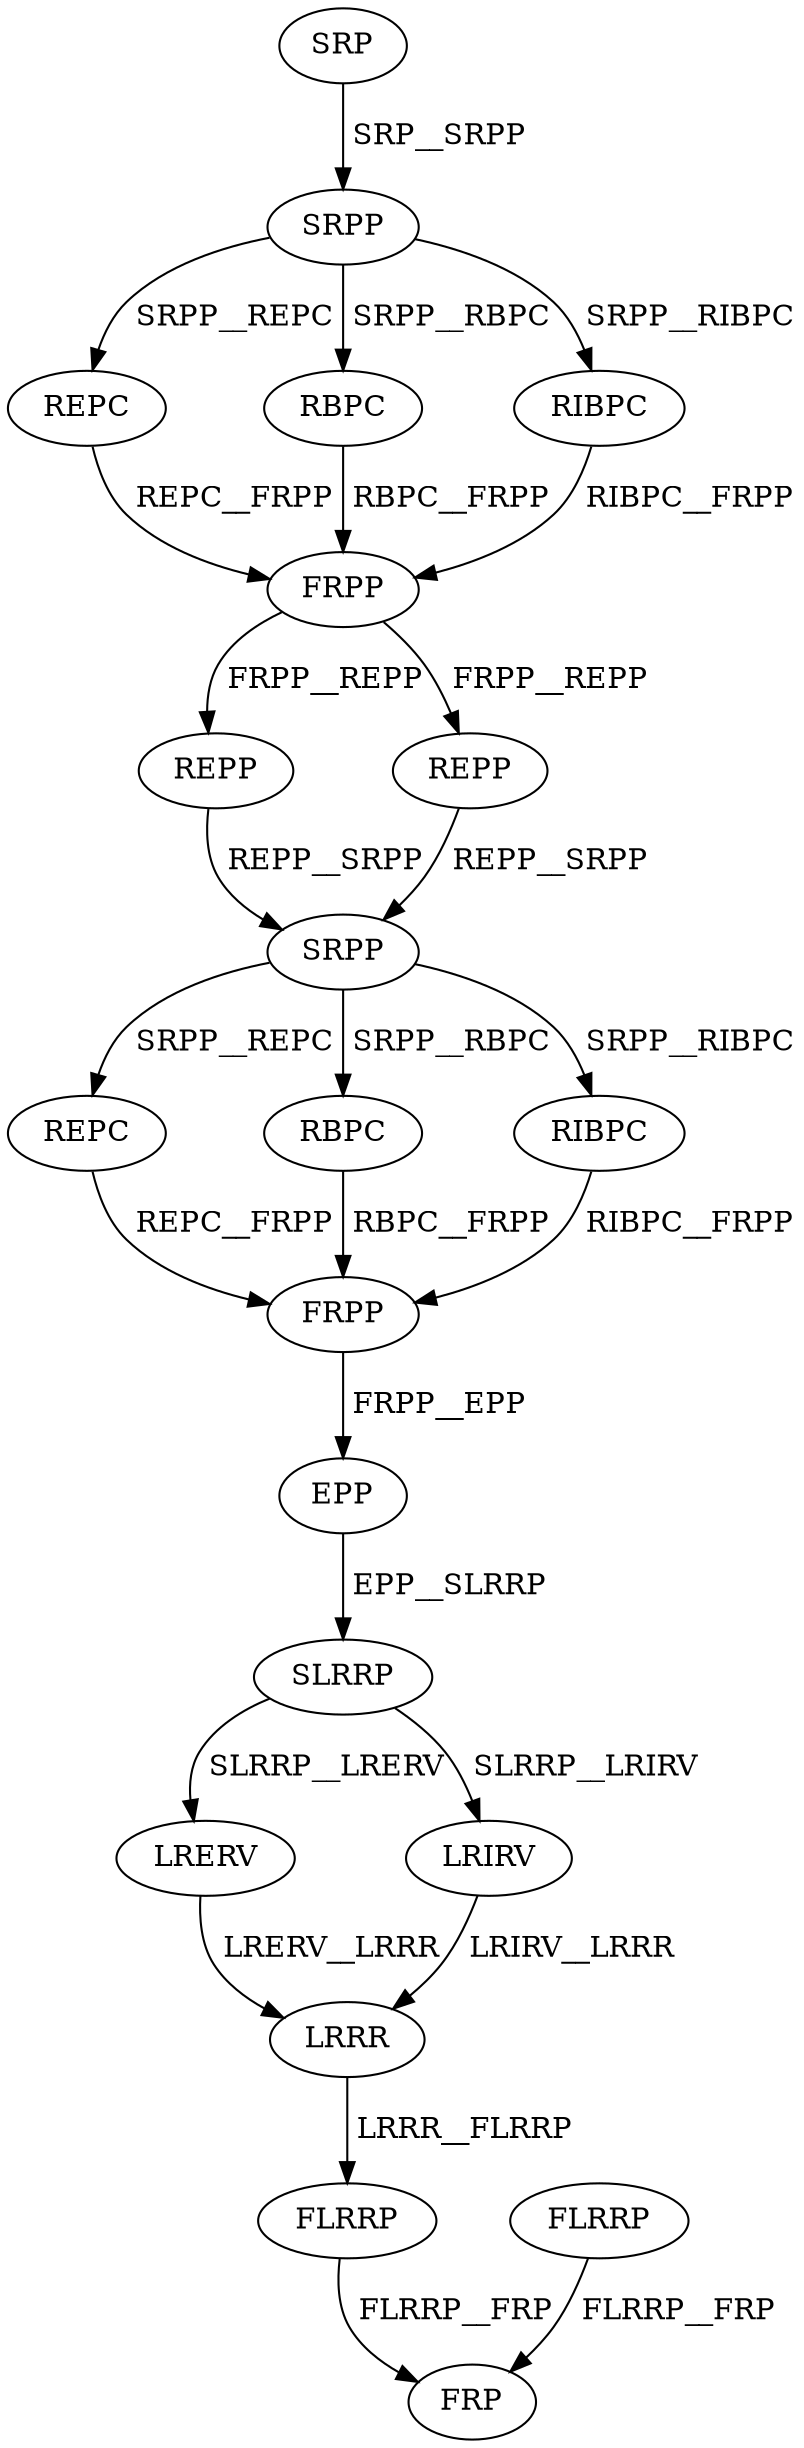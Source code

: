 digraph G { 
1 [label="SRP",color=black,fontcolor=black];
2 [label="SRPP",color=black,fontcolor=black];
3 [label="REPC",color=black,fontcolor=black];
4 [label="RBPC",color=black,fontcolor=black];
5 [label="RIBPC",color=black,fontcolor=black];
6 [label="FRPP",color=black,fontcolor=black];
7 [label="REPP",color=black,fontcolor=black];
8 [label="REPP",color=black,fontcolor=black];
9 [label="SRPP",color=black,fontcolor=black];
10 [label="REPC",color=black,fontcolor=black];
11 [label="RBPC",color=black,fontcolor=black];
12 [label="RIBPC",color=black,fontcolor=black];
13 [label="FRPP",color=black,fontcolor=black];
14 [label="EPP",color=black,fontcolor=black];
15 [label="SLRRP",color=black,fontcolor=black];
16 [label="LRERV",color=black,fontcolor=black];
17 [label="LRIRV",color=black,fontcolor=black];
18 [label="FLRRP",color=black,fontcolor=black];
19 [label="LRRR",color=black,fontcolor=black];
20 [label="FLRRP",color=black,fontcolor=black];
21 [label="FRP",color=black,fontcolor=black];
1->2[label=" SRP__SRPP",color=black,fontcolor=black];
2->3[label=" SRPP__REPC",color=black,fontcolor=black];
2->4[label=" SRPP__RBPC",color=black,fontcolor=black];
2->5[label=" SRPP__RIBPC",color=black,fontcolor=black];
3->6[label=" REPC__FRPP",color=black,fontcolor=black];
4->6[label=" RBPC__FRPP",color=black,fontcolor=black];
5->6[label=" RIBPC__FRPP",color=black,fontcolor=black];
6->7[label=" FRPP__REPP",color=black,fontcolor=black];
6->8[label=" FRPP__REPP",color=black,fontcolor=black];
7->9[label=" REPP__SRPP",color=black,fontcolor=black];
8->9[label=" REPP__SRPP",color=black,fontcolor=black];
9->10[label=" SRPP__REPC",color=black,fontcolor=black];
9->11[label=" SRPP__RBPC",color=black,fontcolor=black];
9->12[label=" SRPP__RIBPC",color=black,fontcolor=black];
10->13[label=" REPC__FRPP",color=black,fontcolor=black];
11->13[label=" RBPC__FRPP",color=black,fontcolor=black];
12->13[label=" RIBPC__FRPP",color=black,fontcolor=black];
13->14[label=" FRPP__EPP",color=black,fontcolor=black];
14->15[label=" EPP__SLRRP",color=black,fontcolor=black];
15->16[label=" SLRRP__LRERV",color=black,fontcolor=black];
15->17[label=" SLRRP__LRIRV",color=black,fontcolor=black];
16->19[label=" LRERV__LRRR",color=black,fontcolor=black];
17->19[label=" LRIRV__LRRR",color=black,fontcolor=black];
18->21[label=" FLRRP__FRP",color=black,fontcolor=black];
19->20[label=" LRRR__FLRRP",color=black,fontcolor=black];
20->21[label=" FLRRP__FRP",color=black,fontcolor=black];
}
